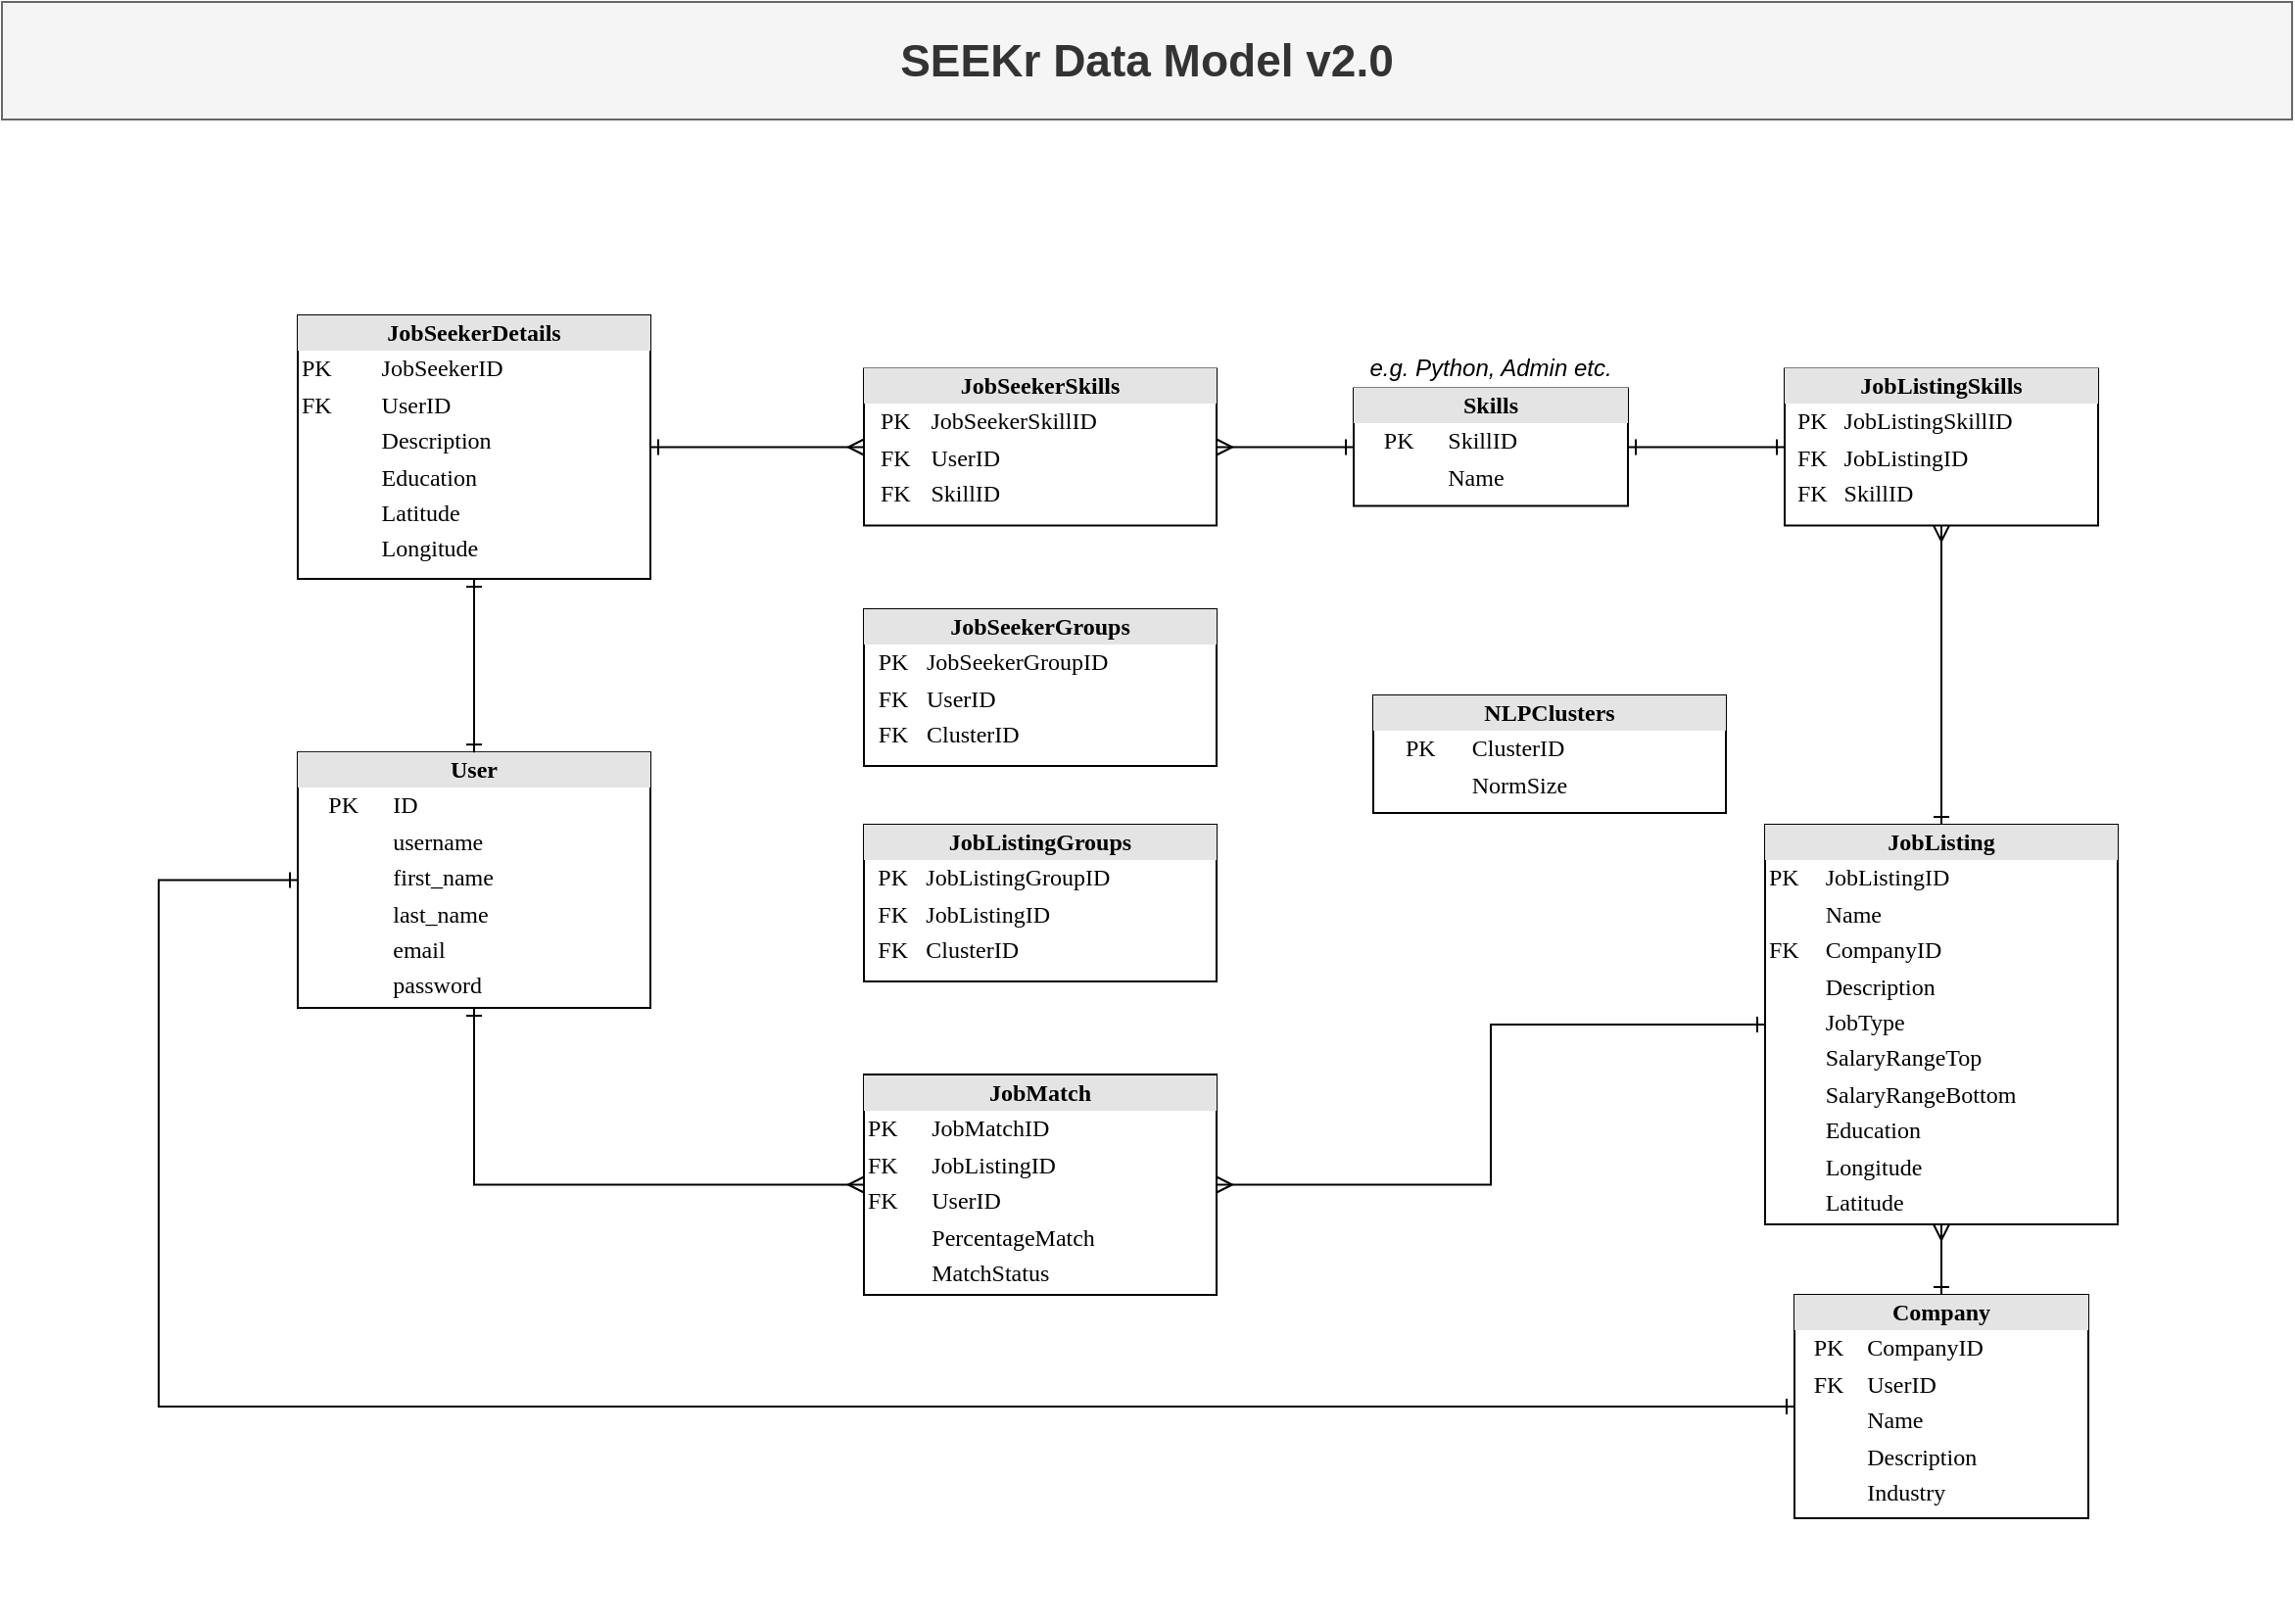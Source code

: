 <mxfile version="13.7.9" type="device"><diagram name="Page-1" id="2ca16b54-16f6-2749-3443-fa8db7711227"><mxGraphModel dx="1234" dy="797" grid="1" gridSize="10" guides="1" tooltips="1" connect="1" arrows="1" fold="1" page="1" pageScale="1" pageWidth="1169" pageHeight="827" background="#ffffff" math="0" shadow="0"><root><mxCell id="0"/><mxCell id="1" parent="0"/><mxCell id="88vN5nwESgHXS7VtUUJ_-26" style="edgeStyle=orthogonalEdgeStyle;rounded=0;orthogonalLoop=1;jettySize=auto;html=1;exitX=0.5;exitY=1;exitDx=0;exitDy=0;startArrow=ERmany;startFill=0;endArrow=ERone;endFill=0;" parent="1" source="2ed32ef02a7f4228-4" target="2ed32ef02a7f4228-9" edge="1"><mxGeometry relative="1" as="geometry"/></mxCell><mxCell id="2ed32ef02a7f4228-4" value="&lt;div style=&quot;text-align: center ; box-sizing: border-box ; width: 100% ; background: rgb(228 , 228 , 228) ; padding: 2px&quot;&gt;&lt;b&gt;JobListing&lt;/b&gt;&lt;/div&gt;&lt;table style=&quot;width: 100% ; font-size: 1em&quot; cellpadding=&quot;2&quot; cellspacing=&quot;0&quot;&gt;&lt;tbody&gt;&lt;tr&gt;&lt;td&gt;PK&lt;/td&gt;&lt;td&gt;JobListingID&lt;/td&gt;&lt;/tr&gt;&lt;tr&gt;&lt;td&gt;&lt;br&gt;&lt;/td&gt;&lt;td&gt;Name&lt;/td&gt;&lt;/tr&gt;&lt;tr&gt;&lt;td&gt;FK&lt;/td&gt;&lt;td&gt;CompanyID&lt;/td&gt;&lt;/tr&gt;&lt;tr&gt;&lt;td&gt;&lt;/td&gt;&lt;td&gt;Description&lt;/td&gt;&lt;/tr&gt;&lt;tr&gt;&lt;td&gt;&lt;br&gt;&lt;/td&gt;&lt;td&gt;JobType&lt;/td&gt;&lt;/tr&gt;&lt;tr&gt;&lt;td&gt;&lt;br&gt;&lt;/td&gt;&lt;td&gt;SalaryRangeTop&lt;/td&gt;&lt;/tr&gt;&lt;tr&gt;&lt;td&gt;&lt;br&gt;&lt;/td&gt;&lt;td&gt;SalaryRangeBottom&lt;br&gt;&lt;/td&gt;&lt;/tr&gt;&lt;tr&gt;&lt;td&gt;&lt;br&gt;&lt;/td&gt;&lt;td&gt;Education&lt;/td&gt;&lt;/tr&gt;&lt;tr&gt;&lt;td&gt;&lt;br&gt;&lt;/td&gt;&lt;td&gt;Longitude&lt;/td&gt;&lt;/tr&gt;&lt;tr&gt;&lt;td&gt;&lt;br&gt;&lt;/td&gt;&lt;td&gt;Latitude&lt;/td&gt;&lt;/tr&gt;&lt;/tbody&gt;&lt;/table&gt;" style="verticalAlign=top;align=left;overflow=fill;html=1;rounded=0;shadow=0;comic=0;labelBackgroundColor=none;strokeWidth=1;fontFamily=Verdana;fontSize=12" parent="1" vertex="1"><mxGeometry x="900" y="420" width="180" height="204" as="geometry"/></mxCell><mxCell id="88vN5nwESgHXS7VtUUJ_-19" style="edgeStyle=orthogonalEdgeStyle;rounded=0;orthogonalLoop=1;jettySize=auto;html=1;exitX=1;exitY=0.5;exitDx=0;exitDy=0;startArrow=ERone;startFill=0;endArrow=ERmany;endFill=0;entryX=0;entryY=0.5;entryDx=0;entryDy=0;" parent="1" source="2ed32ef02a7f4228-5" target="2ed32ef02a7f4228-10" edge="1"><mxGeometry relative="1" as="geometry"/></mxCell><mxCell id="2ed32ef02a7f4228-5" value="&lt;div style=&quot;text-align: center ; box-sizing: border-box ; width: 100% ; background: rgb(228 , 228 , 228) ; padding: 2px&quot;&gt;&lt;b&gt;JobSeekerDetails&lt;/b&gt;&lt;/div&gt;&lt;table style=&quot;width: 100% ; font-size: 1em&quot; cellpadding=&quot;2&quot; cellspacing=&quot;0&quot;&gt;&lt;tbody&gt;&lt;tr&gt;&lt;td&gt;PK&lt;/td&gt;&lt;td&gt;JobSeekerID&lt;/td&gt;&lt;/tr&gt;&lt;tr&gt;&lt;td&gt;FK&lt;/td&gt;&lt;td&gt;UserID&lt;/td&gt;&lt;/tr&gt;&lt;tr&gt;&lt;td&gt;&lt;/td&gt;&lt;td&gt;Description&lt;/td&gt;&lt;/tr&gt;&lt;tr&gt;&lt;td&gt;&lt;br&gt;&lt;/td&gt;&lt;td&gt;Education&lt;br&gt;&lt;/td&gt;&lt;/tr&gt;&lt;tr&gt;&lt;td&gt;&lt;br&gt;&lt;/td&gt;&lt;td&gt;Latitude&lt;/td&gt;&lt;/tr&gt;&lt;tr&gt;&lt;td&gt;&lt;br&gt;&lt;/td&gt;&lt;td&gt;Longitude&lt;/td&gt;&lt;/tr&gt;&lt;/tbody&gt;&lt;/table&gt;" style="verticalAlign=top;align=left;overflow=fill;html=1;rounded=0;shadow=0;comic=0;labelBackgroundColor=none;strokeWidth=1;fontFamily=Verdana;fontSize=12" parent="1" vertex="1"><mxGeometry x="151" y="160" width="180" height="134.5" as="geometry"/></mxCell><mxCell id="2ed32ef02a7f4228-9" value="&lt;div style=&quot;text-align: center ; box-sizing: border-box ; width: 100% ; background: rgb(228 , 228 , 228) ; padding: 2px&quot;&gt;&lt;b&gt;Company&lt;/b&gt;&lt;/div&gt;&lt;table style=&quot;width: 100% ; font-size: 1em&quot; cellpadding=&quot;2&quot; cellspacing=&quot;0&quot;&gt;&lt;tbody&gt;&lt;tr&gt;&lt;td style=&quot;text-align: center&quot;&gt;PK&lt;/td&gt;&lt;td&gt;CompanyID&lt;/td&gt;&lt;/tr&gt;&lt;tr&gt;&lt;td style=&quot;text-align: center&quot;&gt;FK&lt;/td&gt;&lt;td&gt;UserID&lt;/td&gt;&lt;/tr&gt;&lt;tr&gt;&lt;td&gt;&lt;br&gt;&lt;/td&gt;&lt;td&gt;Name&lt;/td&gt;&lt;/tr&gt;&lt;tr&gt;&lt;td&gt;&lt;/td&gt;&lt;td&gt;Description&lt;br&gt;&lt;/td&gt;&lt;/tr&gt;&lt;tr&gt;&lt;td&gt;&lt;br&gt;&lt;/td&gt;&lt;td&gt;Industry&lt;br&gt;&lt;/td&gt;&lt;/tr&gt;&lt;/tbody&gt;&lt;/table&gt;" style="verticalAlign=top;align=left;overflow=fill;html=1;rounded=0;shadow=0;comic=0;labelBackgroundColor=none;strokeWidth=1;fontFamily=Verdana;fontSize=12" parent="1" vertex="1"><mxGeometry x="915" y="660" width="150" height="114" as="geometry"/></mxCell><mxCell id="2ed32ef02a7f4228-10" value="&lt;div style=&quot;text-align: center ; box-sizing: border-box ; width: 100% ; background: rgb(228 , 228 , 228) ; padding: 2px&quot;&gt;&lt;b&gt;JobSeekerSkills&lt;/b&gt;&lt;/div&gt;&lt;table style=&quot;width: 100% ; font-size: 1em&quot; cellpadding=&quot;2&quot; cellspacing=&quot;0&quot;&gt;&lt;tbody&gt;&lt;tr&gt;&lt;td style=&quot;text-align: center&quot;&gt;PK&lt;/td&gt;&lt;td&gt;JobSeekerSkillID&lt;/td&gt;&lt;/tr&gt;&lt;tr&gt;&lt;td style=&quot;text-align: center&quot;&gt;FK&lt;/td&gt;&lt;td&gt;UserID&lt;/td&gt;&lt;/tr&gt;&lt;tr&gt;&lt;td style=&quot;text-align: center&quot;&gt;FK&lt;/td&gt;&lt;td&gt;SkillID&lt;/td&gt;&lt;/tr&gt;&lt;/tbody&gt;&lt;/table&gt;" style="verticalAlign=top;align=left;overflow=fill;html=1;rounded=0;shadow=0;comic=0;labelBackgroundColor=none;strokeWidth=1;fontFamily=Verdana;fontSize=12" parent="1" vertex="1"><mxGeometry x="440" y="187.25" width="180" height="80" as="geometry"/></mxCell><mxCell id="88vN5nwESgHXS7VtUUJ_-25" style="edgeStyle=orthogonalEdgeStyle;rounded=0;orthogonalLoop=1;jettySize=auto;html=1;exitX=0.5;exitY=1;exitDx=0;exitDy=0;startArrow=ERmany;startFill=0;endArrow=ERone;endFill=0;" parent="1" source="88vN5nwESgHXS7VtUUJ_-7" target="2ed32ef02a7f4228-4" edge="1"><mxGeometry relative="1" as="geometry"/></mxCell><mxCell id="88vN5nwESgHXS7VtUUJ_-7" value="&lt;div style=&quot;text-align: center ; box-sizing: border-box ; width: 100% ; background: rgb(228 , 228 , 228) ; padding: 2px&quot;&gt;&lt;b&gt;JobListingSkills&lt;/b&gt;&lt;/div&gt;&lt;table style=&quot;width: 100% ; font-size: 1em&quot; cellpadding=&quot;2&quot; cellspacing=&quot;0&quot;&gt;&lt;tbody&gt;&lt;tr&gt;&lt;td style=&quot;text-align: center&quot;&gt;PK&lt;/td&gt;&lt;td&gt;JobListingSkillID&lt;/td&gt;&lt;/tr&gt;&lt;tr&gt;&lt;td style=&quot;text-align: center&quot;&gt;FK&lt;/td&gt;&lt;td&gt;JobListingID&lt;/td&gt;&lt;/tr&gt;&lt;tr&gt;&lt;td style=&quot;text-align: center&quot;&gt;FK&lt;/td&gt;&lt;td&gt;SkillID&lt;/td&gt;&lt;/tr&gt;&lt;/tbody&gt;&lt;/table&gt;" style="verticalAlign=top;align=left;overflow=fill;html=1;rounded=0;shadow=0;comic=0;labelBackgroundColor=none;strokeWidth=1;fontFamily=Verdana;fontSize=12" parent="1" vertex="1"><mxGeometry x="910" y="187.25" width="160" height="80" as="geometry"/></mxCell><mxCell id="88vN5nwESgHXS7VtUUJ_-15" value="" style="group" parent="1" vertex="1" connectable="0"><mxGeometry x="151" y="373.5" width="182" height="140" as="geometry"/></mxCell><mxCell id="2ed32ef02a7f4228-2" value="&lt;div style=&quot;text-align: center ; box-sizing: border-box ; width: 100% ; background: rgb(228 , 228 , 228) ; padding: 2px&quot;&gt;&lt;b&gt;User&lt;/b&gt;&lt;/div&gt;&lt;table style=&quot;width: 100% ; font-size: 1em&quot; cellpadding=&quot;2&quot; cellspacing=&quot;0&quot;&gt;&lt;tbody&gt;&lt;tr&gt;&lt;td style=&quot;text-align: center&quot;&gt;PK&lt;/td&gt;&lt;td&gt;ID&lt;/td&gt;&lt;/tr&gt;&lt;tr&gt;&lt;td&gt;&lt;br&gt;&lt;/td&gt;&lt;td&gt;username&lt;/td&gt;&lt;/tr&gt;&lt;tr&gt;&lt;td&gt;&lt;/td&gt;&lt;td&gt;first_name&lt;/td&gt;&lt;/tr&gt;&lt;tr&gt;&lt;td&gt;&lt;br&gt;&lt;/td&gt;&lt;td&gt;last_name&lt;/td&gt;&lt;/tr&gt;&lt;tr&gt;&lt;td&gt;&lt;br&gt;&lt;/td&gt;&lt;td&gt;email&lt;/td&gt;&lt;/tr&gt;&lt;tr&gt;&lt;td&gt;&lt;br&gt;&lt;/td&gt;&lt;td&gt;password&lt;br&gt;&lt;/td&gt;&lt;/tr&gt;&lt;tr&gt;&lt;td&gt;&lt;br&gt;&lt;/td&gt;&lt;td&gt;&lt;br&gt;&lt;/td&gt;&lt;/tr&gt;&lt;/tbody&gt;&lt;/table&gt;" style="verticalAlign=top;align=left;overflow=fill;html=1;rounded=0;shadow=0;comic=0;labelBackgroundColor=none;strokeWidth=1;fontFamily=Verdana;fontSize=12;" parent="88vN5nwESgHXS7VtUUJ_-15" vertex="1"><mxGeometry y="9.565" width="180" height="130.435" as="geometry"/></mxCell><mxCell id="88vN5nwESgHXS7VtUUJ_-14" value="" style="shape=image;verticalLabelPosition=bottom;labelBackgroundColor=#ffffff;verticalAlign=top;aspect=fixed;imageAspect=0;image=https://external-content.duckduckgo.com/iu/?u=http%3A%2F%2Fudayakumarn.in%2Fstatic%2Fimages%2Fdjango-logo.png&amp;f=1&amp;nofb=1;" parent="88vN5nwESgHXS7VtUUJ_-15" vertex="1"><mxGeometry x="142" width="34.783" height="34.783" as="geometry"/></mxCell><mxCell id="88vN5nwESgHXS7VtUUJ_-18" style="edgeStyle=orthogonalEdgeStyle;rounded=0;orthogonalLoop=1;jettySize=auto;html=1;exitX=0.5;exitY=0;exitDx=0;exitDy=0;endArrow=ERone;endFill=0;startArrow=ERone;startFill=0;" parent="1" source="2ed32ef02a7f4228-2" target="2ed32ef02a7f4228-5" edge="1"><mxGeometry relative="1" as="geometry"/></mxCell><mxCell id="88vN5nwESgHXS7VtUUJ_-22" style="edgeStyle=orthogonalEdgeStyle;rounded=0;orthogonalLoop=1;jettySize=auto;html=1;startArrow=ERone;startFill=0;endArrow=ERmany;endFill=0;" parent="1" source="2ed32ef02a7f4228-11" target="2ed32ef02a7f4228-10" edge="1"><mxGeometry relative="1" as="geometry"/></mxCell><mxCell id="88vN5nwESgHXS7VtUUJ_-23" style="edgeStyle=orthogonalEdgeStyle;rounded=0;orthogonalLoop=1;jettySize=auto;html=1;exitX=1;exitY=0.5;exitDx=0;exitDy=0;startArrow=ERone;startFill=0;endArrow=ERone;endFill=0;entryX=0;entryY=0.5;entryDx=0;entryDy=0;" parent="1" source="2ed32ef02a7f4228-11" target="88vN5nwESgHXS7VtUUJ_-7" edge="1"><mxGeometry relative="1" as="geometry"><Array as="points"><mxPoint x="870" y="227"/><mxPoint x="870" y="227"/></Array></mxGeometry></mxCell><mxCell id="2ed32ef02a7f4228-11" value="&lt;div style=&quot;text-align: center ; box-sizing: border-box ; width: 100% ; background: rgb(228 , 228 , 228) ; padding: 2px&quot;&gt;&lt;b&gt;Skills&lt;/b&gt;&lt;/div&gt;&lt;table style=&quot;width: 100% ; font-size: 1em&quot; cellpadding=&quot;2&quot; cellspacing=&quot;0&quot;&gt;&lt;tbody&gt;&lt;tr&gt;&lt;td style=&quot;text-align: center&quot;&gt;PK&lt;/td&gt;&lt;td&gt;SkillID&lt;/td&gt;&lt;/tr&gt;&lt;tr&gt;&lt;td&gt;&lt;br&gt;&lt;/td&gt;&lt;td&gt;Name&lt;/td&gt;&lt;/tr&gt;&lt;tr&gt;&lt;td&gt;&lt;/td&gt;&lt;td&gt;&lt;br&gt;&lt;/td&gt;&lt;/tr&gt;&lt;/tbody&gt;&lt;/table&gt;" style="verticalAlign=top;align=left;overflow=fill;html=1;rounded=0;shadow=0;comic=0;labelBackgroundColor=none;strokeWidth=1;fontFamily=Verdana;fontSize=12" parent="1" vertex="1"><mxGeometry x="690" y="197.25" width="140" height="60" as="geometry"/></mxCell><mxCell id="88vN5nwESgHXS7VtUUJ_-12" value="&lt;i&gt;e.g. Python, Admin etc.&lt;/i&gt;" style="text;html=1;strokeColor=none;fillColor=none;align=center;verticalAlign=middle;whiteSpace=wrap;rounded=0;" parent="1" vertex="1"><mxGeometry x="690" y="177.25" width="140" height="20" as="geometry"/></mxCell><mxCell id="88vN5nwESgHXS7VtUUJ_-30" style="edgeStyle=orthogonalEdgeStyle;rounded=0;orthogonalLoop=1;jettySize=auto;html=1;exitX=1;exitY=0.5;exitDx=0;exitDy=0;entryX=0;entryY=0.5;entryDx=0;entryDy=0;startArrow=ERmany;startFill=0;endArrow=ERone;endFill=0;" parent="1" source="88vN5nwESgHXS7VtUUJ_-28" target="2ed32ef02a7f4228-4" edge="1"><mxGeometry relative="1" as="geometry"/></mxCell><mxCell id="88vN5nwESgHXS7VtUUJ_-28" value="&lt;div style=&quot;text-align: center ; box-sizing: border-box ; width: 100% ; background: rgb(228 , 228 , 228) ; padding: 2px&quot;&gt;&lt;b&gt;JobMatch&lt;/b&gt;&lt;/div&gt;&lt;table style=&quot;width: 100% ; font-size: 1em&quot; cellpadding=&quot;2&quot; cellspacing=&quot;0&quot;&gt;&lt;tbody&gt;&lt;tr&gt;&lt;td&gt;PK&lt;/td&gt;&lt;td&gt;JobMatchID&lt;/td&gt;&lt;/tr&gt;&lt;tr&gt;&lt;td&gt;FK&lt;/td&gt;&lt;td&gt;JobListingID&lt;/td&gt;&lt;/tr&gt;&lt;tr&gt;&lt;td&gt;FK&lt;/td&gt;&lt;td&gt;UserID&lt;/td&gt;&lt;/tr&gt;&lt;tr&gt;&lt;td&gt;&lt;br&gt;&lt;/td&gt;&lt;td&gt;PercentageMatch&lt;/td&gt;&lt;/tr&gt;&lt;tr&gt;&lt;td&gt;&lt;br&gt;&lt;/td&gt;&lt;td&gt;MatchStatus&lt;br&gt;&lt;/td&gt;&lt;/tr&gt;&lt;/tbody&gt;&lt;/table&gt;" style="verticalAlign=top;align=left;overflow=fill;html=1;rounded=0;shadow=0;comic=0;labelBackgroundColor=none;strokeWidth=1;fontFamily=Verdana;fontSize=12" parent="1" vertex="1"><mxGeometry x="440" y="547.5" width="180" height="112.5" as="geometry"/></mxCell><mxCell id="88vN5nwESgHXS7VtUUJ_-29" style="edgeStyle=orthogonalEdgeStyle;rounded=0;orthogonalLoop=1;jettySize=auto;html=1;exitX=0.5;exitY=1;exitDx=0;exitDy=0;entryX=0;entryY=0.5;entryDx=0;entryDy=0;startArrow=ERone;startFill=0;endArrow=ERmany;endFill=0;" parent="1" source="2ed32ef02a7f4228-2" target="88vN5nwESgHXS7VtUUJ_-28" edge="1"><mxGeometry relative="1" as="geometry"/></mxCell><mxCell id="88vN5nwESgHXS7VtUUJ_-31" value="&lt;b&gt;&lt;font style=&quot;font-size: 23px&quot;&gt;SEEKr Data Model v2.0&lt;/font&gt;&lt;/b&gt;" style="rounded=0;whiteSpace=wrap;html=1;fillColor=#f5f5f5;strokeColor=#666666;fontColor=#333333;" parent="1" vertex="1"><mxGeometry width="1169" height="60" as="geometry"/></mxCell><mxCell id="88vN5nwESgHXS7VtUUJ_-32" value="" style="rounded=0;whiteSpace=wrap;html=1;fillColor=none;strokeColor=none;" parent="1" vertex="1"><mxGeometry y="60" width="10" height="767" as="geometry"/></mxCell><mxCell id="88vN5nwESgHXS7VtUUJ_-33" value="" style="rounded=0;whiteSpace=wrap;html=1;fillColor=none;strokeColor=none;" parent="1" vertex="1"><mxGeometry x="1159" y="70" width="10" height="757" as="geometry"/></mxCell><mxCell id="88vN5nwESgHXS7VtUUJ_-34" value="" style="rounded=0;whiteSpace=wrap;html=1;fillColor=none;strokeColor=none;rotation=90;" parent="1" vertex="1"><mxGeometry x="575" y="243" width="10" height="1157" as="geometry"/></mxCell><mxCell id="09Y-Vp-WQKu87PzhJc1H-1" value="&lt;div style=&quot;text-align: center ; box-sizing: border-box ; width: 100% ; background: rgb(228 , 228 , 228) ; padding: 2px&quot;&gt;&lt;b&gt;NLPClusters&lt;/b&gt;&lt;/div&gt;&lt;table style=&quot;width: 100% ; font-size: 1em&quot; cellpadding=&quot;2&quot; cellspacing=&quot;0&quot;&gt;&lt;tbody&gt;&lt;tr&gt;&lt;td style=&quot;text-align: center&quot;&gt;PK&lt;/td&gt;&lt;td&gt;ClusterID&lt;/td&gt;&lt;/tr&gt;&lt;tr&gt;&lt;td style=&quot;text-align: center&quot;&gt;&lt;br&gt;&lt;/td&gt;&lt;td&gt;NormSize&lt;/td&gt;&lt;/tr&gt;&lt;/tbody&gt;&lt;/table&gt;" style="verticalAlign=top;align=left;overflow=fill;html=1;rounded=0;shadow=0;comic=0;labelBackgroundColor=none;strokeWidth=1;fontFamily=Verdana;fontSize=12" vertex="1" parent="1"><mxGeometry x="700" y="354" width="180" height="60" as="geometry"/></mxCell><mxCell id="09Y-Vp-WQKu87PzhJc1H-2" value="&lt;div style=&quot;text-align: center ; box-sizing: border-box ; width: 100% ; background: rgb(228 , 228 , 228) ; padding: 2px&quot;&gt;&lt;b&gt;JobListingGroups&lt;/b&gt;&lt;/div&gt;&lt;table style=&quot;width: 100% ; font-size: 1em&quot; cellpadding=&quot;2&quot; cellspacing=&quot;0&quot;&gt;&lt;tbody&gt;&lt;tr&gt;&lt;td style=&quot;text-align: center&quot;&gt;PK&lt;/td&gt;&lt;td&gt;JobListingGroupID&lt;/td&gt;&lt;/tr&gt;&lt;tr&gt;&lt;td style=&quot;text-align: center&quot;&gt;FK&lt;/td&gt;&lt;td&gt;JobListingID&lt;/td&gt;&lt;/tr&gt;&lt;tr&gt;&lt;td style=&quot;text-align: center&quot;&gt;FK&lt;/td&gt;&lt;td&gt;ClusterID&lt;/td&gt;&lt;/tr&gt;&lt;/tbody&gt;&lt;/table&gt;" style="verticalAlign=top;align=left;overflow=fill;html=1;rounded=0;shadow=0;comic=0;labelBackgroundColor=none;strokeWidth=1;fontFamily=Verdana;fontSize=12" vertex="1" parent="1"><mxGeometry x="440" y="420" width="180" height="80" as="geometry"/></mxCell><mxCell id="09Y-Vp-WQKu87PzhJc1H-3" value="&lt;div style=&quot;text-align: center ; box-sizing: border-box ; width: 100% ; background: rgb(228 , 228 , 228) ; padding: 2px&quot;&gt;&lt;b&gt;JobSeekerGroups&lt;/b&gt;&lt;/div&gt;&lt;table style=&quot;width: 100% ; font-size: 1em&quot; cellpadding=&quot;2&quot; cellspacing=&quot;0&quot;&gt;&lt;tbody&gt;&lt;tr&gt;&lt;td style=&quot;text-align: center&quot;&gt;PK&lt;/td&gt;&lt;td&gt;JobSeekerGroupID&lt;/td&gt;&lt;/tr&gt;&lt;tr&gt;&lt;td style=&quot;text-align: center&quot;&gt;FK&lt;/td&gt;&lt;td&gt;UserID&lt;/td&gt;&lt;/tr&gt;&lt;tr&gt;&lt;td style=&quot;text-align: center&quot;&gt;FK&lt;/td&gt;&lt;td&gt;ClusterID&lt;/td&gt;&lt;/tr&gt;&lt;/tbody&gt;&lt;/table&gt;" style="verticalAlign=top;align=left;overflow=fill;html=1;rounded=0;shadow=0;comic=0;labelBackgroundColor=none;strokeWidth=1;fontFamily=Verdana;fontSize=12" vertex="1" parent="1"><mxGeometry x="440" y="310" width="180" height="80" as="geometry"/></mxCell><mxCell id="09Y-Vp-WQKu87PzhJc1H-4" style="edgeStyle=orthogonalEdgeStyle;rounded=0;orthogonalLoop=1;jettySize=auto;html=1;entryX=0;entryY=0.5;entryDx=0;entryDy=0;fontFamily=Verdana;endArrow=ERone;endFill=0;startArrow=ERone;startFill=0;exitX=0;exitY=0.5;exitDx=0;exitDy=0;" edge="1" parent="1" source="2ed32ef02a7f4228-2" target="2ed32ef02a7f4228-9"><mxGeometry relative="1" as="geometry"><mxPoint x="151" y="500" as="sourcePoint"/><Array as="points"><mxPoint x="80" y="448"/><mxPoint x="80" y="717"/></Array></mxGeometry></mxCell></root></mxGraphModel></diagram></mxfile>